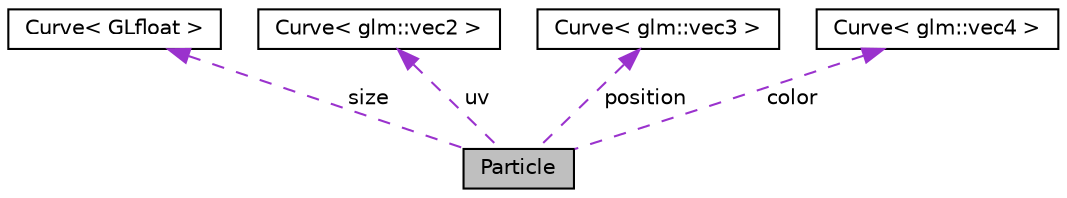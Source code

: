digraph "Particle"
{
  edge [fontname="Helvetica",fontsize="10",labelfontname="Helvetica",labelfontsize="10"];
  node [fontname="Helvetica",fontsize="10",shape=record];
  Node1 [label="Particle",height=0.2,width=0.4,color="black", fillcolor="grey75", style="filled", fontcolor="black"];
  Node2 -> Node1 [dir="back",color="darkorchid3",fontsize="10",style="dashed",label=" size" ,fontname="Helvetica"];
  Node2 [label="Curve\< GLfloat \>",height=0.2,width=0.4,color="black", fillcolor="white", style="filled",URL="$class_curve.html"];
  Node3 -> Node1 [dir="back",color="darkorchid3",fontsize="10",style="dashed",label=" uv" ,fontname="Helvetica"];
  Node3 [label="Curve\< glm::vec2 \>",height=0.2,width=0.4,color="black", fillcolor="white", style="filled",URL="$class_curve.html"];
  Node4 -> Node1 [dir="back",color="darkorchid3",fontsize="10",style="dashed",label=" position" ,fontname="Helvetica"];
  Node4 [label="Curve\< glm::vec3 \>",height=0.2,width=0.4,color="black", fillcolor="white", style="filled",URL="$class_curve.html"];
  Node5 -> Node1 [dir="back",color="darkorchid3",fontsize="10",style="dashed",label=" color" ,fontname="Helvetica"];
  Node5 [label="Curve\< glm::vec4 \>",height=0.2,width=0.4,color="black", fillcolor="white", style="filled",URL="$class_curve.html"];
}
